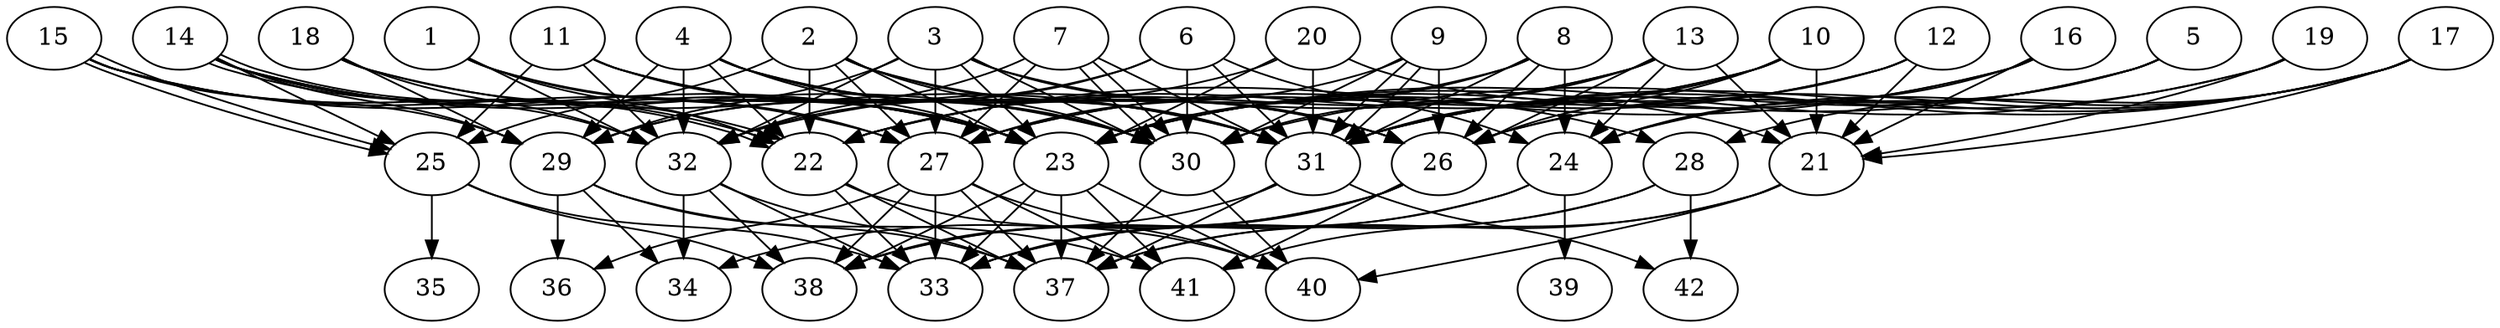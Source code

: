 // DAG (tier=3-complex, mode=compute, n=42, ccr=0.485, fat=0.772, density=0.769, regular=0.347, jump=0.201, mindata=1048576, maxdata=16777216)
// DAG automatically generated by daggen at Sun Aug 24 16:33:35 2025
// /home/ermia/Project/Environments/daggen/bin/daggen --dot --ccr 0.485 --fat 0.772 --regular 0.347 --density 0.769 --jump 0.201 --mindata 1048576 --maxdata 16777216 -n 42 
digraph G {
  1 [size="112294589558484192", alpha="0.01", expect_size="56147294779242096"]
  1 -> 22 [size ="1866106457292800"]
  1 -> 23 [size ="1866106457292800"]
  1 -> 27 [size ="1866106457292800"]
  1 -> 32 [size ="1866106457292800"]
  2 [size="2150957246841234653184", alpha="0.19", expect_size="1075478623420617326592"]
  2 -> 22 [size ="1333044065599488"]
  2 -> 23 [size ="1333044065599488"]
  2 -> 25 [size ="1333044065599488"]
  2 -> 26 [size ="1333044065599488"]
  2 -> 27 [size ="1333044065599488"]
  2 -> 30 [size ="1333044065599488"]
  2 -> 31 [size ="1333044065599488"]
  3 [size="2008342332873495281664", alpha="0.20", expect_size="1004171166436747640832"]
  3 -> 23 [size ="1273449758588928"]
  3 -> 26 [size ="1273449758588928"]
  3 -> 27 [size ="1273449758588928"]
  3 -> 28 [size ="1273449758588928"]
  3 -> 29 [size ="1273449758588928"]
  3 -> 30 [size ="1273449758588928"]
  3 -> 32 [size ="1273449758588928"]
  4 [size="43109796814262968", alpha="0.15", expect_size="21554898407131484"]
  4 -> 22 [size ="1587124843315200"]
  4 -> 23 [size ="1587124843315200"]
  4 -> 26 [size ="1587124843315200"]
  4 -> 29 [size ="1587124843315200"]
  4 -> 30 [size ="1587124843315200"]
  4 -> 31 [size ="1587124843315200"]
  4 -> 32 [size ="1587124843315200"]
  5 [size="95068499523734240", alpha="0.16", expect_size="47534249761867120"]
  5 -> 23 [size ="1547680467648512"]
  5 -> 24 [size ="1547680467648512"]
  5 -> 26 [size ="1547680467648512"]
  5 -> 31 [size ="1547680467648512"]
  6 [size="3276299807723744", alpha="0.10", expect_size="1638149903861872"]
  6 -> 24 [size ="76456801599488"]
  6 -> 29 [size ="76456801599488"]
  6 -> 30 [size ="76456801599488"]
  6 -> 31 [size ="76456801599488"]
  6 -> 32 [size ="76456801599488"]
  7 [size="14936371676315648000", alpha="0.08", expect_size="7468185838157824000"]
  7 -> 27 [size ="48519918387200"]
  7 -> 30 [size ="48519918387200"]
  7 -> 30 [size ="48519918387200"]
  7 -> 31 [size ="48519918387200"]
  7 -> 32 [size ="48519918387200"]
  8 [size="19880753072954792", alpha="0.19", expect_size="9940376536477396"]
  8 -> 22 [size ="27269762383872"]
  8 -> 23 [size ="27269762383872"]
  8 -> 24 [size ="27269762383872"]
  8 -> 26 [size ="27269762383872"]
  8 -> 31 [size ="27269762383872"]
  9 [size="18504318220907839488", alpha="0.17", expect_size="9252159110453919744"]
  9 -> 26 [size ="55967861440512"]
  9 -> 27 [size ="55967861440512"]
  9 -> 30 [size ="55967861440512"]
  9 -> 31 [size ="55967861440512"]
  9 -> 31 [size ="55967861440512"]
  10 [size="14603505781673295872", alpha="0.16", expect_size="7301752890836647936"]
  10 -> 21 [size ="47796350615552"]
  10 -> 22 [size ="47796350615552"]
  10 -> 26 [size ="47796350615552"]
  10 -> 27 [size ="47796350615552"]
  10 -> 31 [size ="47796350615552"]
  11 [size="216733500720025698304", alpha="0.03", expect_size="108366750360012849152"]
  11 -> 23 [size ="288651632181248"]
  11 -> 25 [size ="288651632181248"]
  11 -> 30 [size ="288651632181248"]
  11 -> 31 [size ="288651632181248"]
  11 -> 32 [size ="288651632181248"]
  12 [size="11247132795341897728", alpha="0.18", expect_size="5623566397670948864"]
  12 -> 21 [size ="40159152177152"]
  12 -> 23 [size ="40159152177152"]
  12 -> 27 [size ="40159152177152"]
  12 -> 31 [size ="40159152177152"]
  13 [size="36497691357337720", alpha="0.14", expect_size="18248845678668860"]
  13 -> 21 [size ="746589098344448"]
  13 -> 22 [size ="746589098344448"]
  13 -> 24 [size ="746589098344448"]
  13 -> 26 [size ="746589098344448"]
  13 -> 30 [size ="746589098344448"]
  13 -> 32 [size ="746589098344448"]
  14 [size="961854943682492160", alpha="0.09", expect_size="480927471841246080"]
  14 -> 22 [size ="347581712433152"]
  14 -> 22 [size ="347581712433152"]
  14 -> 23 [size ="347581712433152"]
  14 -> 25 [size ="347581712433152"]
  14 -> 29 [size ="347581712433152"]
  14 -> 30 [size ="347581712433152"]
  14 -> 32 [size ="347581712433152"]
  15 [size="4650904293373679", alpha="0.08", expect_size="2325452146686839"]
  15 -> 22 [size ="361212151857152"]
  15 -> 23 [size ="361212151857152"]
  15 -> 25 [size ="361212151857152"]
  15 -> 25 [size ="361212151857152"]
  15 -> 27 [size ="361212151857152"]
  15 -> 29 [size ="361212151857152"]
  16 [size="340866836149767168", alpha="0.07", expect_size="170433418074883584"]
  16 -> 21 [size ="207206167347200"]
  16 -> 22 [size ="207206167347200"]
  16 -> 23 [size ="207206167347200"]
  16 -> 24 [size ="207206167347200"]
  17 [size="16867755344430002", alpha="0.11", expect_size="8433877672215001"]
  17 -> 21 [size ="566942737891328"]
  17 -> 24 [size ="566942737891328"]
  17 -> 26 [size ="566942737891328"]
  17 -> 28 [size ="566942737891328"]
  17 -> 30 [size ="566942737891328"]
  17 -> 31 [size ="566942737891328"]
  18 [size="2067097734418006016000", alpha="0.01", expect_size="1033548867209003008000"]
  18 -> 23 [size ="1298167286988800"]
  18 -> 29 [size ="1298167286988800"]
  18 -> 31 [size ="1298167286988800"]
  18 -> 32 [size ="1298167286988800"]
  19 [size="1231427831908587008", alpha="0.17", expect_size="615713915954293504"]
  19 -> 21 [size ="1393568585351168"]
  19 -> 23 [size ="1393568585351168"]
  19 -> 31 [size ="1393568585351168"]
  20 [size="20170557361706488", alpha="0.07", expect_size="10085278680853244"]
  20 -> 21 [size ="1432763852914688"]
  20 -> 23 [size ="1432763852914688"]
  20 -> 29 [size ="1432763852914688"]
  20 -> 31 [size ="1432763852914688"]
  21 [size="54011529813397256", alpha="0.04", expect_size="27005764906698628"]
  21 -> 37 [size ="1621929177907200"]
  21 -> 40 [size ="1621929177907200"]
  21 -> 41 [size ="1621929177907200"]
  22 [size="394625116758006038528", alpha="0.15", expect_size="197312558379003019264"]
  22 -> 33 [size ="430407472381952"]
  22 -> 37 [size ="430407472381952"]
  22 -> 40 [size ="430407472381952"]
  23 [size="416139439131282368", alpha="0.11", expect_size="208069719565641184"]
  23 -> 33 [size ="262878875615232"]
  23 -> 37 [size ="262878875615232"]
  23 -> 38 [size ="262878875615232"]
  23 -> 40 [size ="262878875615232"]
  23 -> 41 [size ="262878875615232"]
  24 [size="14726046745064624", alpha="0.09", expect_size="7363023372532312"]
  24 -> 33 [size ="9622077308928"]
  24 -> 38 [size ="9622077308928"]
  24 -> 39 [size ="9622077308928"]
  25 [size="1411615916270910464", alpha="0.13", expect_size="705807958135455232"]
  25 -> 33 [size ="1952411065253888"]
  25 -> 35 [size ="1952411065253888"]
  25 -> 38 [size ="1952411065253888"]
  26 [size="145005930656368512", alpha="0.19", expect_size="72502965328184256"]
  26 -> 33 [size ="107271640055808"]
  26 -> 34 [size ="107271640055808"]
  26 -> 38 [size ="107271640055808"]
  26 -> 41 [size ="107271640055808"]
  27 [size="53123206911601712", alpha="0.08", expect_size="26561603455800856"]
  27 -> 33 [size ="883220774125568"]
  27 -> 36 [size ="883220774125568"]
  27 -> 37 [size ="883220774125568"]
  27 -> 38 [size ="883220774125568"]
  27 -> 40 [size ="883220774125568"]
  27 -> 41 [size ="883220774125568"]
  28 [size="34827986476535220", alpha="0.18", expect_size="17413993238267610"]
  28 -> 33 [size ="22397214261248"]
  28 -> 37 [size ="22397214261248"]
  28 -> 42 [size ="22397214261248"]
  29 [size="5065529659768221696", alpha="0.08", expect_size="2532764829884110848"]
  29 -> 34 [size ="2170091416322048"]
  29 -> 36 [size ="2170091416322048"]
  29 -> 37 [size ="2170091416322048"]
  29 -> 41 [size ="2170091416322048"]
  30 [size="94467318365833104", alpha="0.05", expect_size="47233659182916552"]
  30 -> 37 [size ="1994354314969088"]
  30 -> 40 [size ="1994354314969088"]
  31 [size="65523353149895606272", alpha="0.04", expect_size="32761676574947803136"]
  31 -> 37 [size ="130023163953152"]
  31 -> 38 [size ="130023163953152"]
  31 -> 42 [size ="130023163953152"]
  32 [size="78808368265314400", alpha="0.16", expect_size="39404184132657200"]
  32 -> 33 [size ="1663956364034048"]
  32 -> 34 [size ="1663956364034048"]
  32 -> 37 [size ="1663956364034048"]
  32 -> 38 [size ="1663956364034048"]
  33 [size="2806562334703616000000", alpha="0.20", expect_size="1403281167351808000000"]
  34 [size="1029735863050781", alpha="0.14", expect_size="514867931525390"]
  35 [size="2872254323591006", alpha="0.03", expect_size="1436127161795503"]
  36 [size="10612327571752292", alpha="0.05", expect_size="5306163785876146"]
  37 [size="440481788213067904", alpha="0.09", expect_size="220240894106533952"]
  38 [size="73964582009343216", alpha="0.20", expect_size="36982291004671608"]
  39 [size="1209457749647006", alpha="0.18", expect_size="604728874823503"]
  40 [size="7766761717742799", alpha="0.01", expect_size="3883380858871399"]
  41 [size="526724688237995008", alpha="0.13", expect_size="263362344118997504"]
  42 [size="17654582776262216", alpha="0.08", expect_size="8827291388131108"]
}